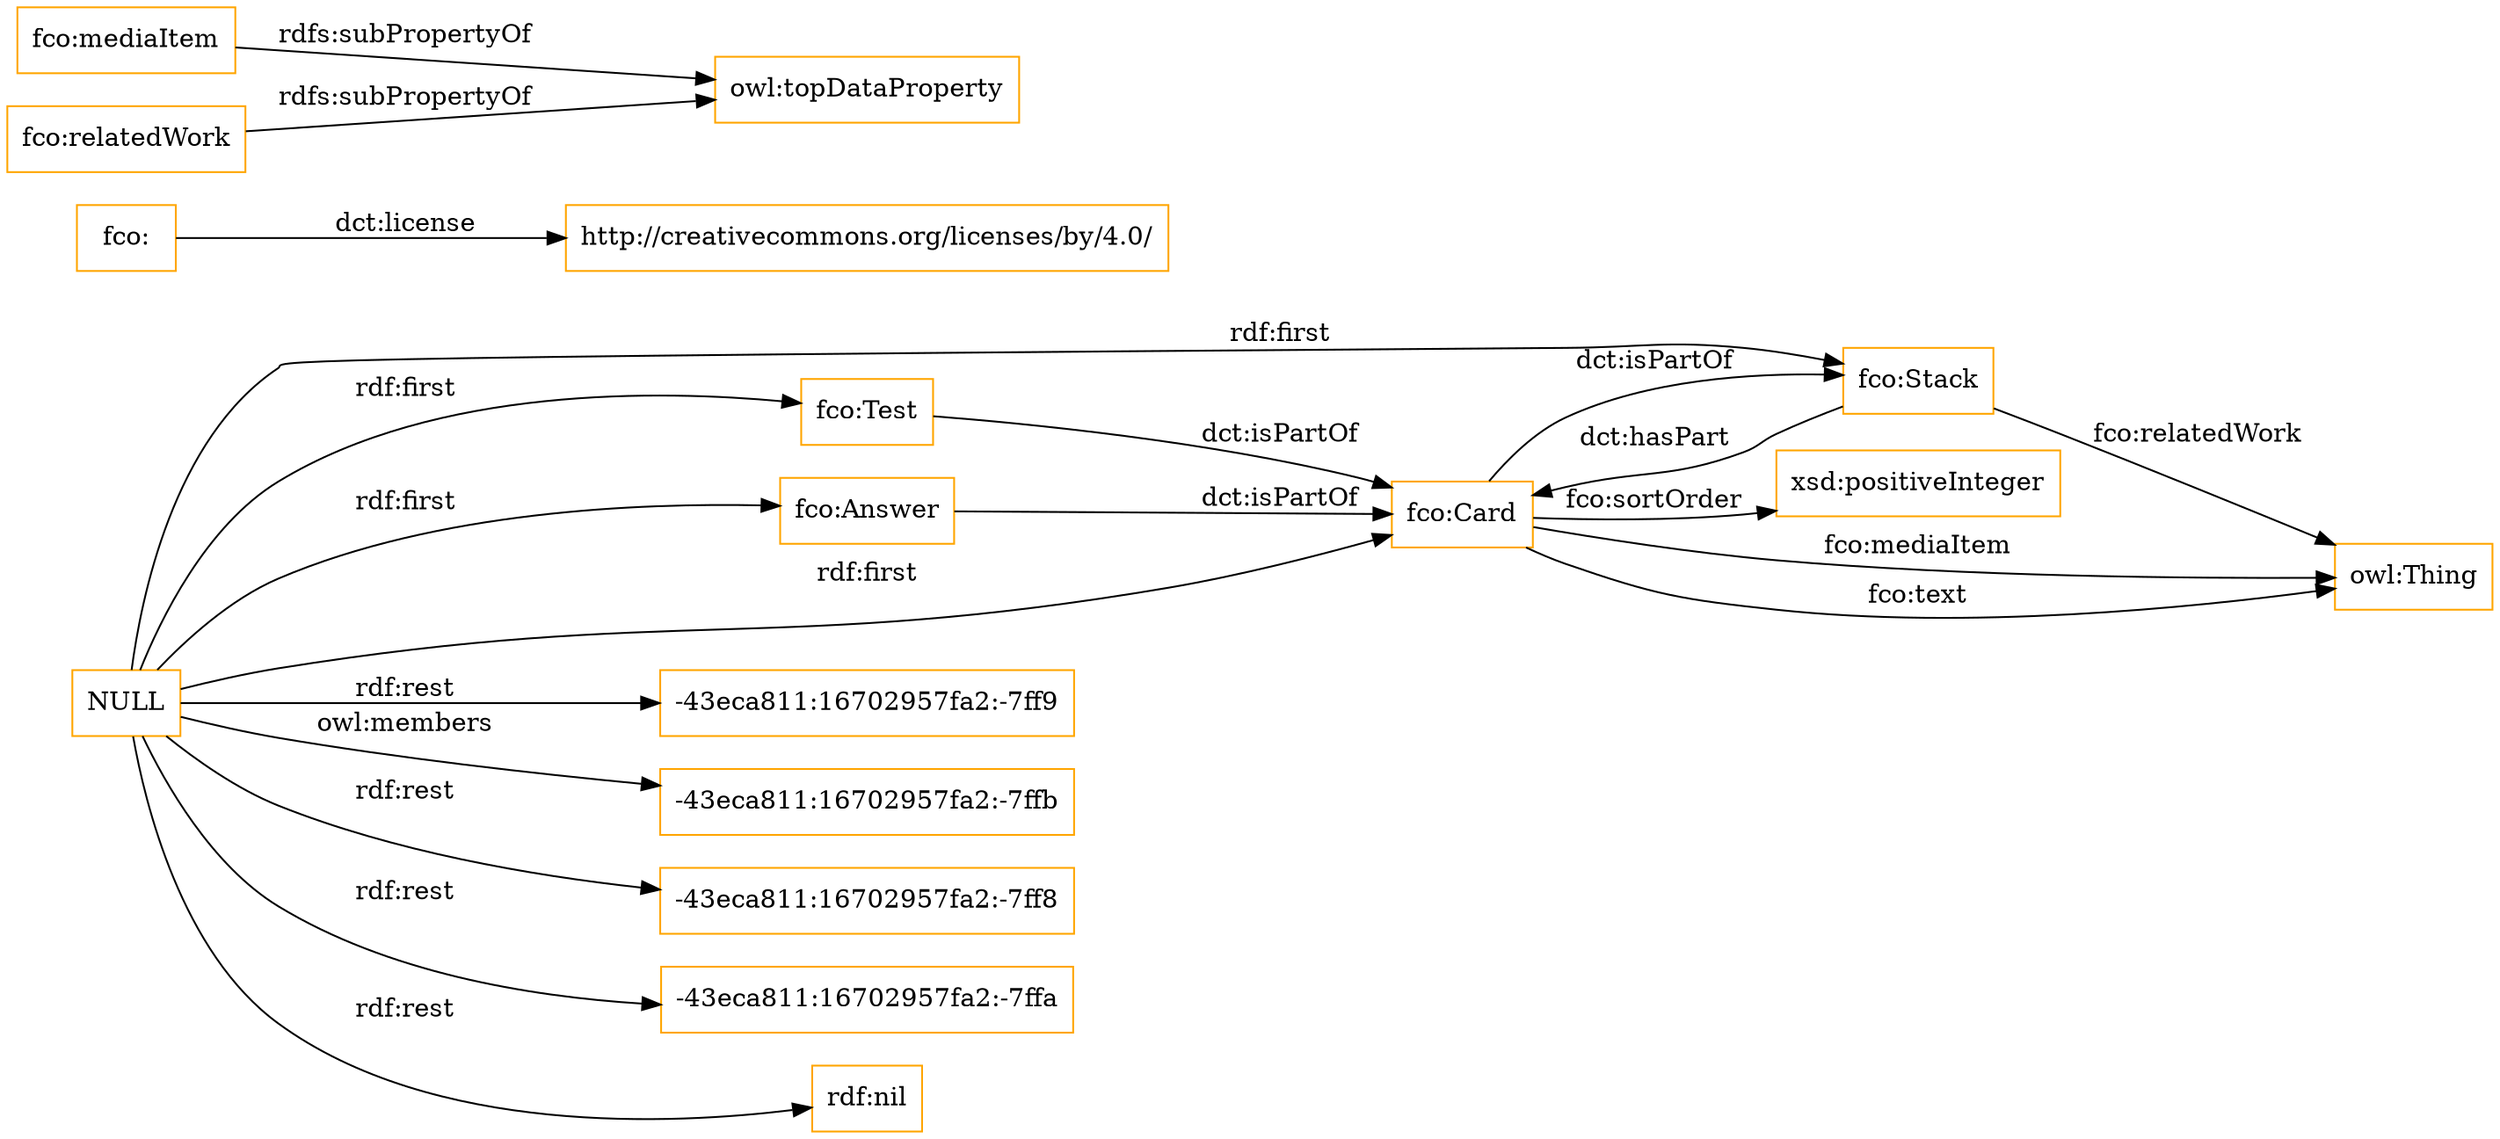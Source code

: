 digraph ar2dtool_diagram { 
rankdir=LR;
size="1501"
node [shape = rectangle, color="orange"]; "fco:Test" "fco:Stack" "fco:Card" "fco:Answer" ; /*classes style*/
	"fco:Card" -> "fco:Stack" [ label = "dct:isPartOf" ];
	"fco:Test" -> "fco:Card" [ label = "dct:isPartOf" ];
	"fco:Answer" -> "fco:Card" [ label = "dct:isPartOf" ];
	"fco:Stack" -> "fco:Card" [ label = "dct:hasPart" ];
	"fco:" -> "http://creativecommons.org/licenses/by/4.0/" [ label = "dct:license" ];
	"fco:mediaItem" -> "owl:topDataProperty" [ label = "rdfs:subPropertyOf" ];
	"fco:relatedWork" -> "owl:topDataProperty" [ label = "rdfs:subPropertyOf" ];
	"NULL" -> "-43eca811:16702957fa2:-7ff9" [ label = "rdf:rest" ];
	"NULL" -> "fco:Card" [ label = "rdf:first" ];
	"NULL" -> "-43eca811:16702957fa2:-7ffb" [ label = "owl:members" ];
	"NULL" -> "-43eca811:16702957fa2:-7ff8" [ label = "rdf:rest" ];
	"NULL" -> "fco:Stack" [ label = "rdf:first" ];
	"NULL" -> "-43eca811:16702957fa2:-7ffa" [ label = "rdf:rest" ];
	"NULL" -> "fco:Answer" [ label = "rdf:first" ];
	"NULL" -> "rdf:nil" [ label = "rdf:rest" ];
	"NULL" -> "fco:Test" [ label = "rdf:first" ];
	"fco:Card" -> "xsd:positiveInteger" [ label = "fco:sortOrder" ];
	"fco:Stack" -> "owl:Thing" [ label = "fco:relatedWork" ];
	"fco:Card" -> "owl:Thing" [ label = "fco:mediaItem" ];
	"fco:Card" -> "owl:Thing" [ label = "fco:text" ];

}
